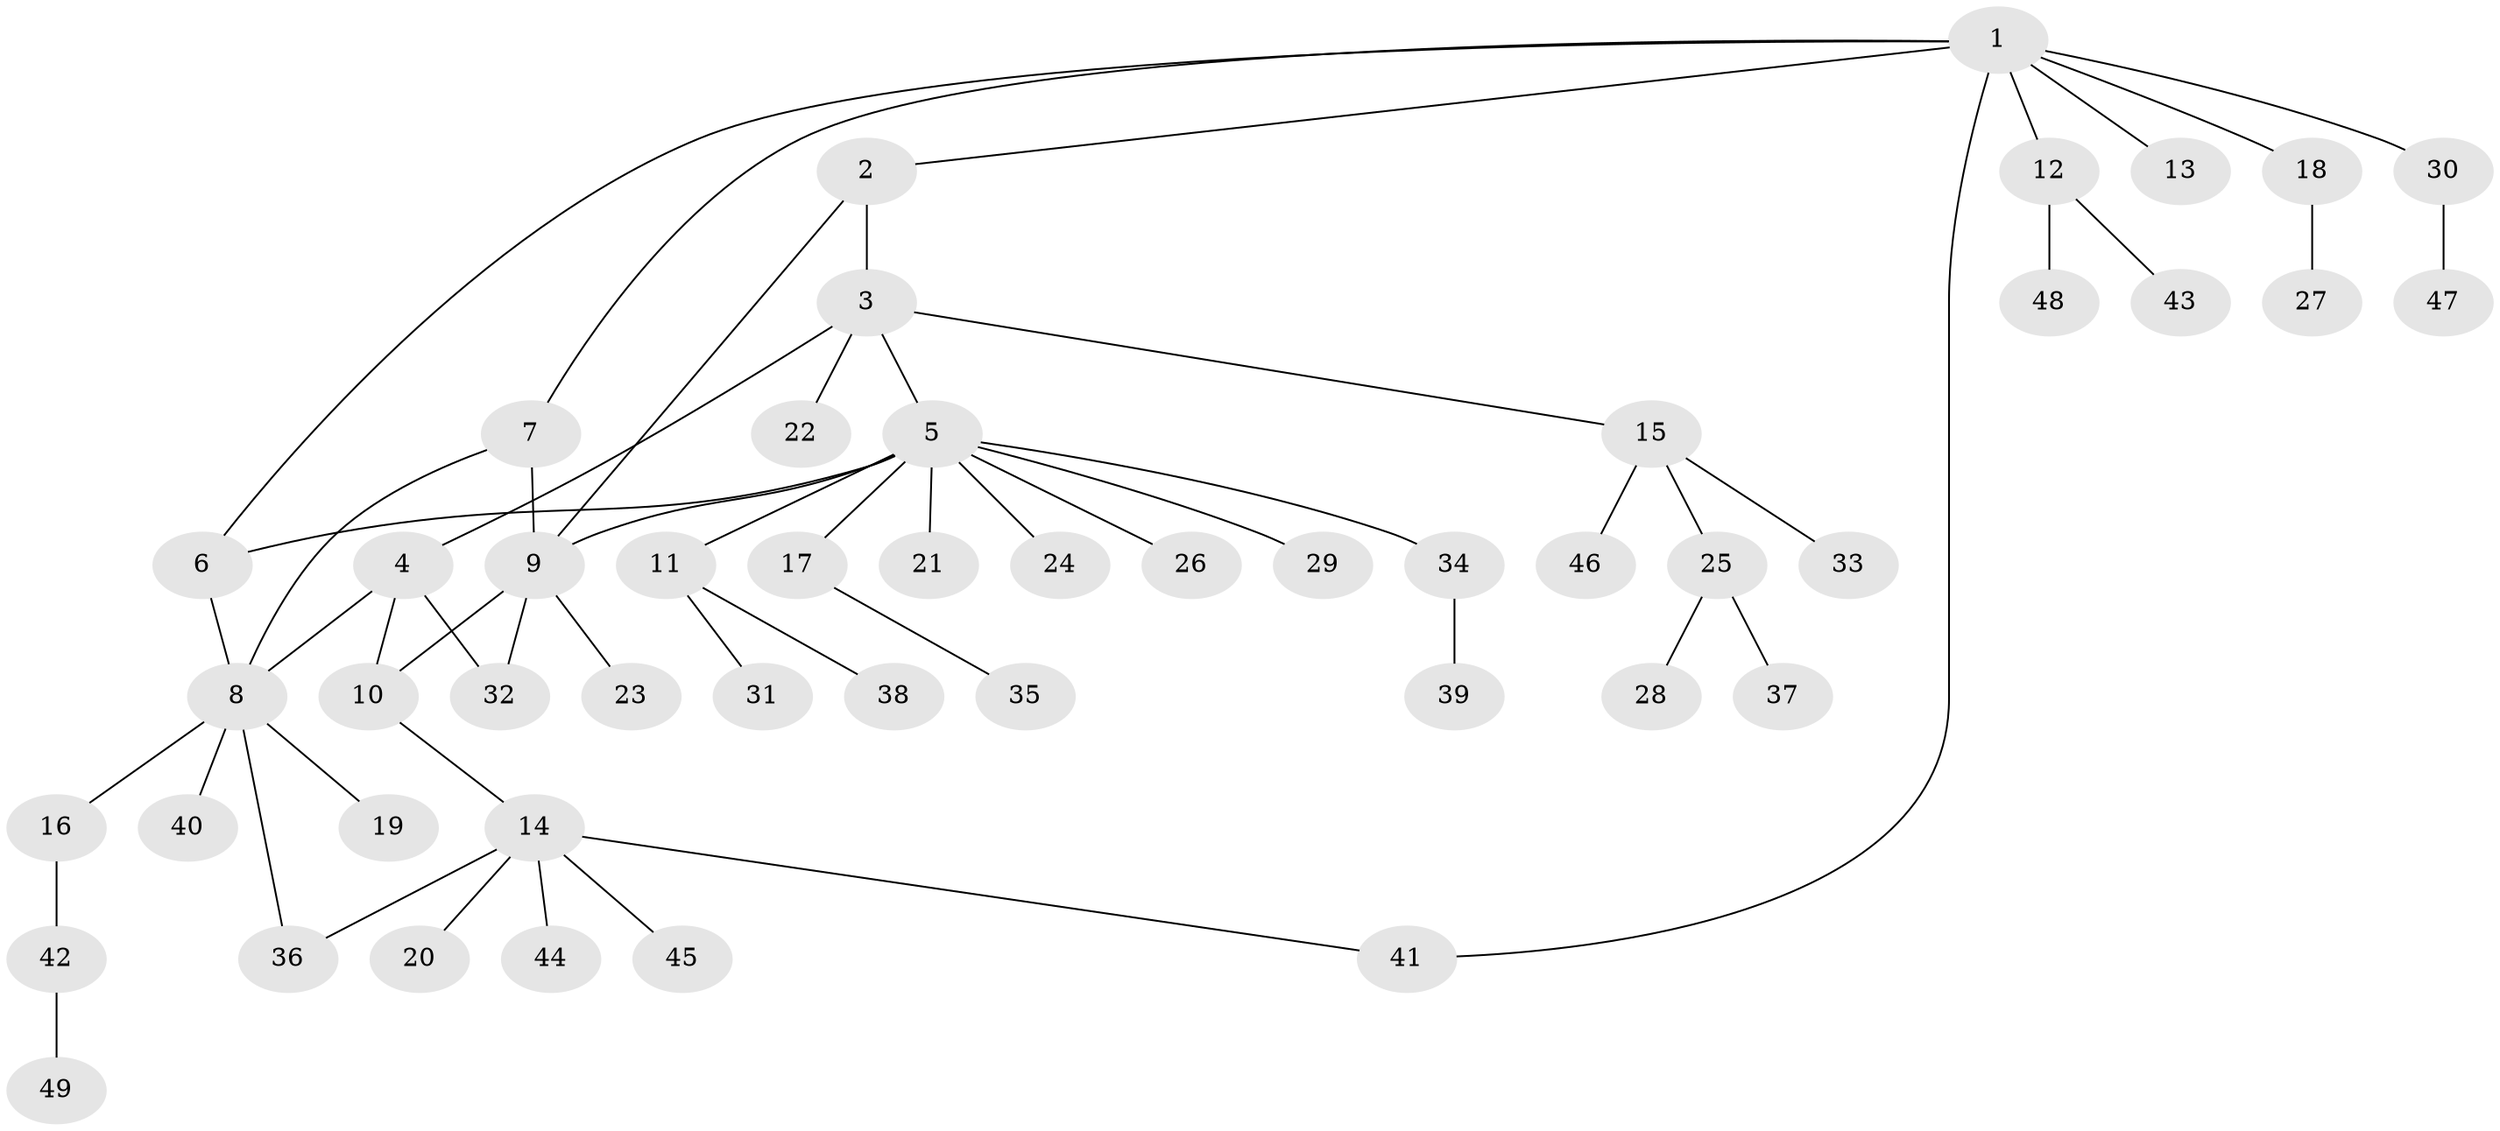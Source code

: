 // Generated by graph-tools (version 1.1) at 2025/11/02/27/25 16:11:36]
// undirected, 49 vertices, 57 edges
graph export_dot {
graph [start="1"]
  node [color=gray90,style=filled];
  1;
  2;
  3;
  4;
  5;
  6;
  7;
  8;
  9;
  10;
  11;
  12;
  13;
  14;
  15;
  16;
  17;
  18;
  19;
  20;
  21;
  22;
  23;
  24;
  25;
  26;
  27;
  28;
  29;
  30;
  31;
  32;
  33;
  34;
  35;
  36;
  37;
  38;
  39;
  40;
  41;
  42;
  43;
  44;
  45;
  46;
  47;
  48;
  49;
  1 -- 2;
  1 -- 6;
  1 -- 7;
  1 -- 12;
  1 -- 13;
  1 -- 18;
  1 -- 30;
  1 -- 41;
  2 -- 3;
  2 -- 9;
  3 -- 4;
  3 -- 5;
  3 -- 15;
  3 -- 22;
  4 -- 8;
  4 -- 10;
  4 -- 32;
  5 -- 6;
  5 -- 9;
  5 -- 11;
  5 -- 17;
  5 -- 21;
  5 -- 24;
  5 -- 26;
  5 -- 29;
  5 -- 34;
  6 -- 8;
  7 -- 8;
  7 -- 9;
  8 -- 16;
  8 -- 19;
  8 -- 36;
  8 -- 40;
  9 -- 10;
  9 -- 23;
  9 -- 32;
  10 -- 14;
  11 -- 31;
  11 -- 38;
  12 -- 43;
  12 -- 48;
  14 -- 20;
  14 -- 36;
  14 -- 41;
  14 -- 44;
  14 -- 45;
  15 -- 25;
  15 -- 33;
  15 -- 46;
  16 -- 42;
  17 -- 35;
  18 -- 27;
  25 -- 28;
  25 -- 37;
  30 -- 47;
  34 -- 39;
  42 -- 49;
}

